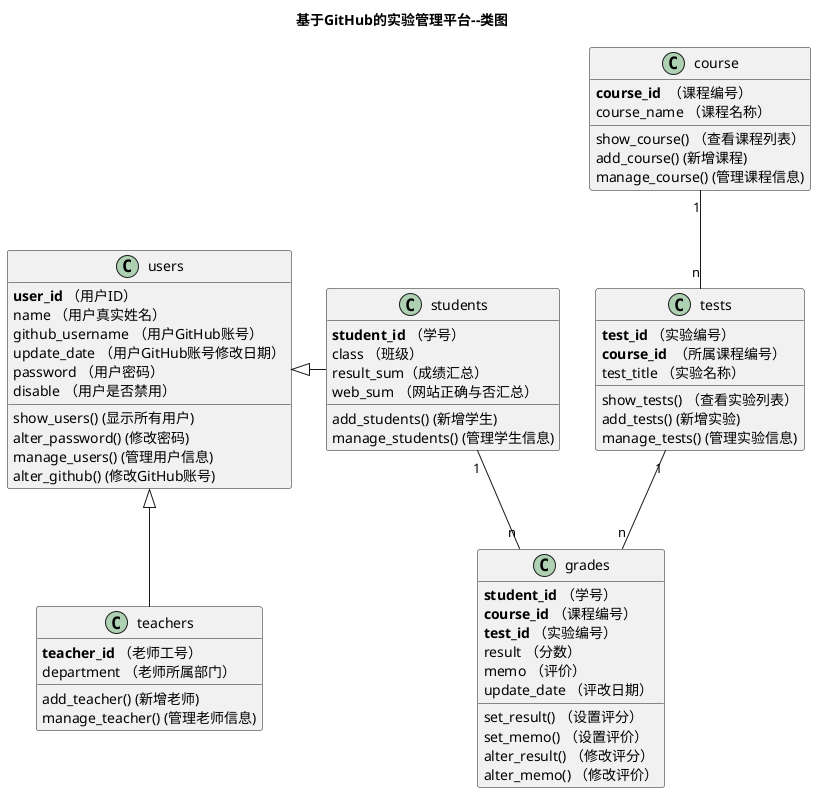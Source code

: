 @startuml
title 基于GitHub的实验管理平台--类图
students "1" -- "n"  grades
tests "1" -- "n"  grades
users <|- students
users <|-- teachers
course "1" -- "n" tests

class users {
    <b>user_id</b> （用户ID）
    name （用户真实姓名）
    github_username （用户GitHub账号）
    update_date （用户GitHub账号修改日期）
    password （用户密码）
    disable （用户是否禁用）
    show_users() (显示所有用户)
    alter_password() (修改密码)
    manage_users() (管理用户信息)
    alter_github() (修改GitHub账号)
}
class teachers{
    <b>teacher_id</b> （老师工号）
    department （老师所属部门）
    add_teacher() (新增老师)
    manage_teacher() (管理老师信息)
}
class students{
    <b>student_id</b> （学号）
    class （班级）
    result_sum（成绩汇总）
    web_sum （网站正确与否汇总）
    add_students() (新增学生)
    manage_students() (管理学生信息)
}
class grades {
    <b>student_id</b> （学号）
    <b>course_id</b> （课程编号）
    <b>test_id</b> （实验编号）
    result （分数）
    memo （评价）
    update_date （评改日期）
    set_result() （设置评分）
    set_memo() （设置评价）
    alter_result() （修改评分）
    alter_memo() （修改评价）
}
class course{
    <b>course_id</b>  （课程编号）
    course_name （课程名称）
    show_course() （查看课程列表）
    add_course() (新增课程)
    manage_course() (管理课程信息)
}

class tests {
    <b>test_id</b> （实验编号）
    <b>course_id</b>  （所属课程编号）
    test_title （实验名称）
    show_tests() （查看实验列表）
    add_tests() (新增实验)
    manage_tests() (管理实验信息)
}

@enduml